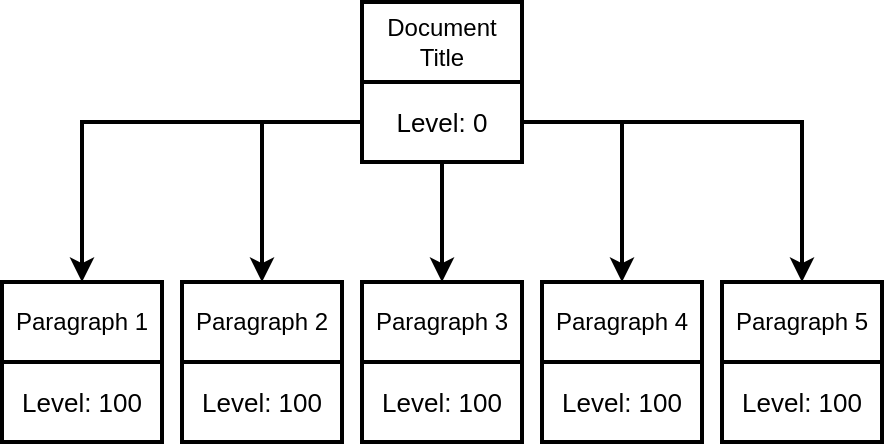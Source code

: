 <mxfile version="24.9.1">
  <diagram name="Seite-1" id="PIdwhDuCiP5LDbIeZKLE">
    <mxGraphModel dx="611" dy="378" grid="1" gridSize="10" guides="1" tooltips="1" connect="1" arrows="1" fold="1" page="1" pageScale="1" pageWidth="827" pageHeight="1169" math="0" shadow="0">
      <root>
        <mxCell id="0" />
        <mxCell id="1" parent="0" />
        <mxCell id="MklEleXEeYvls_ki88SR-47" value="Document Title" style="rounded=0;whiteSpace=wrap;html=1;strokeWidth=2;" parent="1" vertex="1">
          <mxGeometry x="360" y="320" width="80" height="40" as="geometry" />
        </mxCell>
        <mxCell id="MklEleXEeYvls_ki88SR-49" value="Level:&amp;nbsp;&lt;span style=&quot;background-color: initial;&quot;&gt;0&lt;/span&gt;" style="rounded=0;whiteSpace=wrap;html=1;fontSize=13;strokeWidth=2;" parent="1" vertex="1">
          <mxGeometry x="360" y="360" width="80" height="40" as="geometry" />
        </mxCell>
        <mxCell id="MklEleXEeYvls_ki88SR-87" value="" style="edgeStyle=orthogonalEdgeStyle;rounded=0;orthogonalLoop=1;jettySize=auto;html=1;entryX=0.5;entryY=0;entryDx=0;entryDy=0;strokeWidth=2;exitX=0.5;exitY=1;exitDx=0;exitDy=0;" parent="1" source="MklEleXEeYvls_ki88SR-49" target="MklEleXEeYvls_ki88SR-75" edge="1">
          <mxGeometry relative="1" as="geometry">
            <mxPoint x="-10" y="565" as="sourcePoint" />
            <mxPoint x="-10" y="605" as="targetPoint" />
          </mxGeometry>
        </mxCell>
        <mxCell id="MklEleXEeYvls_ki88SR-62" value="Paragraph 4" style="rounded=0;whiteSpace=wrap;html=1;strokeWidth=2;" parent="1" vertex="1">
          <mxGeometry x="450" y="460" width="80" height="40" as="geometry" />
        </mxCell>
        <mxCell id="MklEleXEeYvls_ki88SR-66" value="Paragraph 5" style="rounded=0;whiteSpace=wrap;html=1;strokeWidth=2;" parent="1" vertex="1">
          <mxGeometry x="540" y="460" width="80" height="40" as="geometry" />
        </mxCell>
        <mxCell id="MklEleXEeYvls_ki88SR-69" value="Paragraph 1" style="rounded=0;whiteSpace=wrap;html=1;strokeWidth=2;" parent="1" vertex="1">
          <mxGeometry x="180" y="460" width="80" height="40" as="geometry" />
        </mxCell>
        <mxCell id="MklEleXEeYvls_ki88SR-71" value="Level: 100" style="rounded=0;whiteSpace=wrap;html=1;fontSize=13;strokeWidth=2;" parent="1" vertex="1">
          <mxGeometry x="180" y="500" width="80" height="40" as="geometry" />
        </mxCell>
        <mxCell id="MklEleXEeYvls_ki88SR-72" value="Paragraph 2" style="rounded=0;whiteSpace=wrap;html=1;strokeWidth=2;" parent="1" vertex="1">
          <mxGeometry x="270" y="460" width="80" height="40" as="geometry" />
        </mxCell>
        <mxCell id="MklEleXEeYvls_ki88SR-75" value="Paragraph 3" style="rounded=0;whiteSpace=wrap;html=1;strokeWidth=2;" parent="1" vertex="1">
          <mxGeometry x="360" y="460" width="80" height="40" as="geometry" />
        </mxCell>
        <mxCell id="MklEleXEeYvls_ki88SR-79" value="" style="endArrow=classic;html=1;rounded=0;exitX=0;exitY=0.5;exitDx=0;exitDy=0;entryX=0.5;entryY=0;entryDx=0;entryDy=0;strokeWidth=2;" parent="1" source="MklEleXEeYvls_ki88SR-49" target="MklEleXEeYvls_ki88SR-69" edge="1">
          <mxGeometry width="50" height="50" relative="1" as="geometry">
            <mxPoint x="250" y="330" as="sourcePoint" />
            <mxPoint x="240" y="440" as="targetPoint" />
            <Array as="points">
              <mxPoint x="220" y="380" />
              <mxPoint x="220" y="410" />
            </Array>
          </mxGeometry>
        </mxCell>
        <mxCell id="MklEleXEeYvls_ki88SR-81" value="" style="endArrow=classic;html=1;rounded=0;exitX=0;exitY=0.5;exitDx=0;exitDy=0;entryX=0.5;entryY=0;entryDx=0;entryDy=0;strokeWidth=2;" parent="1" target="MklEleXEeYvls_ki88SR-66" edge="1">
          <mxGeometry width="50" height="50" relative="1" as="geometry">
            <mxPoint x="440" y="380" as="sourcePoint" />
            <mxPoint x="560" y="440" as="targetPoint" />
            <Array as="points">
              <mxPoint x="580" y="380" />
            </Array>
          </mxGeometry>
        </mxCell>
        <mxCell id="MklEleXEeYvls_ki88SR-82" value="" style="endArrow=classic;html=1;rounded=0;strokeWidth=2;entryX=0.5;entryY=0;entryDx=0;entryDy=0;" parent="1" target="MklEleXEeYvls_ki88SR-72" edge="1">
          <mxGeometry width="50" height="50" relative="1" as="geometry">
            <mxPoint x="310" y="380" as="sourcePoint" />
            <mxPoint x="310" y="430" as="targetPoint" />
            <Array as="points">
              <mxPoint x="310" y="420" />
            </Array>
          </mxGeometry>
        </mxCell>
        <mxCell id="MklEleXEeYvls_ki88SR-85" value="" style="endArrow=classic;html=1;rounded=0;entryX=0.5;entryY=0;entryDx=0;entryDy=0;strokeWidth=2;" parent="1" target="MklEleXEeYvls_ki88SR-62" edge="1">
          <mxGeometry width="50" height="50" relative="1" as="geometry">
            <mxPoint x="490" y="380" as="sourcePoint" />
            <mxPoint x="-10" y="700" as="targetPoint" />
            <Array as="points" />
          </mxGeometry>
        </mxCell>
        <mxCell id="MklEleXEeYvls_ki88SR-90" value="Level: 100" style="rounded=0;whiteSpace=wrap;html=1;fontSize=13;strokeWidth=2;" parent="1" vertex="1">
          <mxGeometry x="270" y="500" width="80" height="40" as="geometry" />
        </mxCell>
        <mxCell id="MklEleXEeYvls_ki88SR-91" value="Level: 100" style="rounded=0;whiteSpace=wrap;html=1;fontSize=13;strokeWidth=2;" parent="1" vertex="1">
          <mxGeometry x="360" y="500" width="80" height="40" as="geometry" />
        </mxCell>
        <mxCell id="MklEleXEeYvls_ki88SR-92" value="Level: 100" style="rounded=0;whiteSpace=wrap;html=1;fontSize=13;strokeWidth=2;" parent="1" vertex="1">
          <mxGeometry x="450" y="500" width="80" height="40" as="geometry" />
        </mxCell>
        <mxCell id="MklEleXEeYvls_ki88SR-93" value="Level: 100" style="rounded=0;whiteSpace=wrap;html=1;fontSize=13;strokeWidth=2;" parent="1" vertex="1">
          <mxGeometry x="540" y="500" width="80" height="40" as="geometry" />
        </mxCell>
      </root>
    </mxGraphModel>
  </diagram>
</mxfile>
